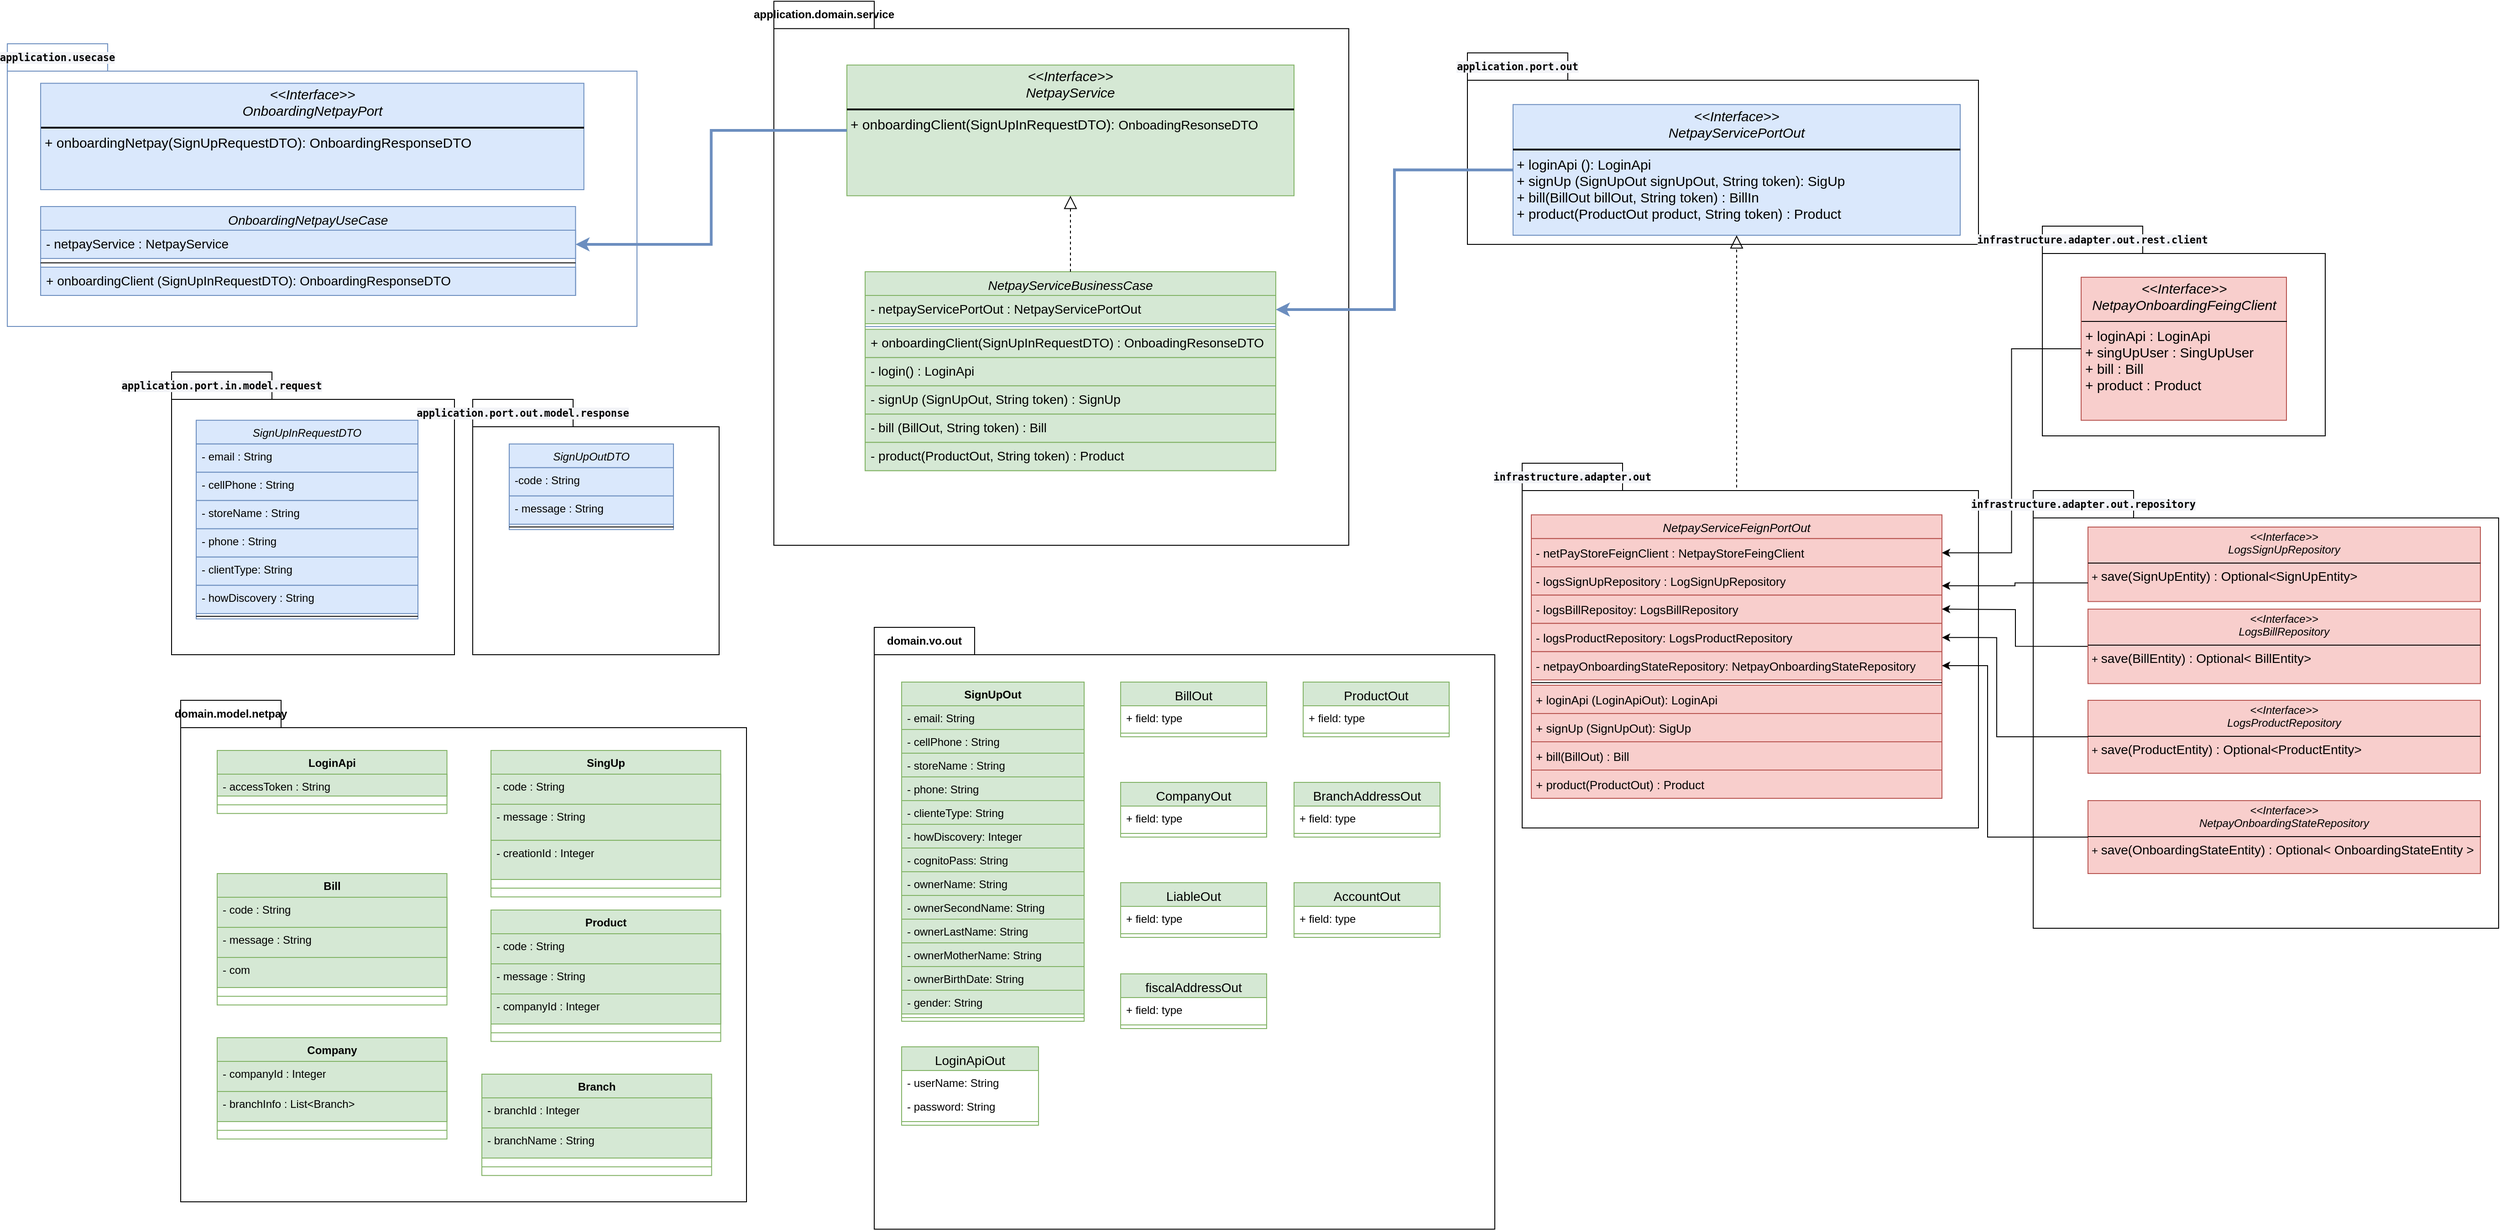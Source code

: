 <mxfile version="24.6.2" type="github">
  <diagram id="C5RBs43oDa-KdzZeNtuy" name="Page-1">
    <mxGraphModel dx="4005" dy="2256" grid="1" gridSize="10" guides="1" tooltips="1" connect="1" arrows="1" fold="1" page="1" pageScale="1" pageWidth="827" pageHeight="1169" math="0" shadow="0">
      <root>
        <mxCell id="WIyWlLk6GJQsqaUBKTNV-0" />
        <mxCell id="WIyWlLk6GJQsqaUBKTNV-1" parent="WIyWlLk6GJQsqaUBKTNV-0" />
        <mxCell id="ba8RARe4d2X0Svd5oxOF-11" value="&lt;div style=&quot;background-color:#f2f3f7;color:#262626&quot;&gt;&lt;pre style=&quot;font-family:&#39;JetBrains Mono&#39;,monospace;font-size:8.3pt;&quot;&gt;&lt;span style=&quot;color:#000000;&quot;&gt;application.usecase&lt;/span&gt;&lt;/pre&gt;&lt;/div&gt;" style="shape=folder;fontStyle=1;tabWidth=110;tabHeight=30;tabPosition=left;html=1;boundedLbl=1;labelInHeader=1;container=1;collapsible=0;whiteSpace=wrap;fillColor=default;strokeColor=#6c8ebf;" parent="WIyWlLk6GJQsqaUBKTNV-1" vertex="1">
          <mxGeometry x="-1160" y="-30" width="690" height="310" as="geometry" />
        </mxCell>
        <mxCell id="zkfFHV4jXpPFQw0GAbJ--0" value="OnboardingNetpayUseCase" style="swimlane;fontStyle=2;align=center;verticalAlign=top;childLayout=stackLayout;horizontal=1;startSize=26;horizontalStack=0;resizeParent=1;resizeLast=0;collapsible=1;marginBottom=0;rounded=0;shadow=0;strokeWidth=1;fontSize=14;fillColor=#dae8fc;strokeColor=#6c8ebf;" parent="ba8RARe4d2X0Svd5oxOF-11" vertex="1">
          <mxGeometry x="36.529" y="178.46" width="586.162" height="97.538" as="geometry">
            <mxRectangle x="230" y="140" width="160" height="26" as="alternateBounds" />
          </mxGeometry>
        </mxCell>
        <mxCell id="zkfFHV4jXpPFQw0GAbJ--1" value="- netpayService : NetpayService" style="text;align=left;verticalAlign=top;spacingLeft=4;spacingRight=4;overflow=hidden;rotatable=0;points=[[0,0.5],[1,0.5]];portConstraint=eastwest;fillColor=#dae8fc;fontSize=14;strokeColor=#6c8ebf;" parent="zkfFHV4jXpPFQw0GAbJ--0" vertex="1">
          <mxGeometry y="26" width="586.162" height="31" as="geometry" />
        </mxCell>
        <mxCell id="zkfFHV4jXpPFQw0GAbJ--4" value="" style="line;html=1;strokeWidth=1;align=left;verticalAlign=middle;spacingTop=-1;spacingLeft=3;spacingRight=3;rotatable=0;labelPosition=right;points=[];portConstraint=eastwest;" parent="zkfFHV4jXpPFQw0GAbJ--0" vertex="1">
          <mxGeometry y="57" width="586.162" height="9.538" as="geometry" />
        </mxCell>
        <mxCell id="zkfFHV4jXpPFQw0GAbJ--5" value="+ onboardingClient (SignUpInRequestDTO): OnboardingResponseDTO" style="text;align=left;verticalAlign=top;spacingLeft=4;spacingRight=4;overflow=hidden;rotatable=0;points=[[0,0.5],[1,0.5]];portConstraint=eastwest;fillColor=#dae8fc;fontSize=14;strokeColor=#6c8ebf;" parent="zkfFHV4jXpPFQw0GAbJ--0" vertex="1">
          <mxGeometry y="66.538" width="586.162" height="31" as="geometry" />
        </mxCell>
        <mxCell id="zN9YW3GoCmLLLETE2AcB-105" value="&lt;p style=&quot;margin: 4px 0px 0px; text-align: center; font-size: 15px;&quot;&gt;&lt;i style=&quot;font-size: 15px;&quot;&gt;&amp;lt;&amp;lt;Interface&amp;gt;&amp;gt;&lt;/i&gt;&lt;br style=&quot;font-size: 15px;&quot;&gt;&lt;span style=&quot;font-style: italic; text-wrap: nowrap; font-size: 15px;&quot;&gt;OnboardingNetpayPort&lt;/span&gt;&lt;br style=&quot;font-size: 15px;&quot;&gt;&lt;/p&gt;&lt;hr style=&quot;border-style: solid; font-size: 15px;&quot;&gt;&lt;p style=&quot;margin: 0px 0px 0px 4px; font-size: 15px;&quot;&gt;&lt;/p&gt;&lt;p style=&quot;margin: 0px 0px 0px 4px; font-size: 15px;&quot;&gt;+ onboardingNetpay(SignUpRequestDTO): OnboardingResponseDTO&lt;/p&gt;&lt;p style=&quot;margin: 0px 0px 0px 4px; font-size: 15px;&quot;&gt;&lt;br&gt;&lt;/p&gt;" style="verticalAlign=top;align=left;overflow=fill;html=1;whiteSpace=wrap;fontSize=15;fillColor=#dae8fc;strokeColor=#6c8ebf;" vertex="1" parent="ba8RARe4d2X0Svd5oxOF-11">
          <mxGeometry x="36.529" y="43.32" width="595.294" height="116.68" as="geometry" />
        </mxCell>
        <mxCell id="ba8RARe4d2X0Svd5oxOF-14" value="&lt;div style=&quot;background-color: rgb(242, 243, 247); color: rgb(38, 38, 38);&quot;&gt;&lt;pre style=&quot;font-family:&#39;JetBrains Mono&#39;,monospace;font-size:8.3pt;&quot;&gt;&lt;span style=&quot;color:#000000;&quot;&gt;application.port.out&lt;/span&gt;&lt;/pre&gt;&lt;/div&gt;" style="shape=folder;fontStyle=1;tabWidth=110;tabHeight=30;tabPosition=left;html=1;boundedLbl=1;labelInHeader=1;container=1;collapsible=0;recursiveResize=0;whiteSpace=wrap;fillColor=default;" parent="WIyWlLk6GJQsqaUBKTNV-1" vertex="1">
          <mxGeometry x="440" y="-20" width="560" height="210" as="geometry" />
        </mxCell>
        <mxCell id="ba8RARe4d2X0Svd5oxOF-8" value="&lt;p style=&quot;margin: 4px 0px 0px; text-align: center; font-size: 15px;&quot;&gt;&lt;i style=&quot;font-size: 15px;&quot;&gt;&amp;lt;&amp;lt;Interface&amp;gt;&amp;gt;&lt;/i&gt;&lt;br style=&quot;font-size: 15px;&quot;&gt;&lt;span style=&quot;font-style: italic; text-wrap: nowrap; font-size: 15px;&quot;&gt;NetpayServicePortOut&lt;/span&gt;&lt;br style=&quot;font-size: 15px;&quot;&gt;&lt;/p&gt;&lt;hr style=&quot;border-style: solid; font-size: 15px;&quot;&gt;&lt;p style=&quot;margin: 0px 0px 0px 4px; font-size: 15px;&quot;&gt;&lt;/p&gt;&lt;p style=&quot;margin: 0px 0px 0px 4px; font-size: 15px;&quot;&gt;+ loginApi (): LoginApi&lt;/p&gt;&lt;p style=&quot;margin: 0px 0px 0px 4px; font-size: 15px;&quot;&gt;+ signUp (SignUpOut signUpOut, String token): SigUp&lt;/p&gt;&lt;p style=&quot;margin: 0px 0px 0px 4px; font-size: 15px;&quot;&gt;+ bill(BillOut billOut, String token) : BillIn&lt;/p&gt;&lt;p style=&quot;margin: 0px 0px 0px 4px; font-size: 15px;&quot;&gt;+ product(ProductOut product, String token) : Product&lt;/p&gt;" style="verticalAlign=top;align=left;overflow=fill;html=1;whiteSpace=wrap;fontSize=15;fillColor=#dae8fc;strokeColor=#6c8ebf;" parent="ba8RARe4d2X0Svd5oxOF-14" vertex="1">
          <mxGeometry x="50" y="56.65" width="490" height="143.35" as="geometry" />
        </mxCell>
        <mxCell id="ba8RARe4d2X0Svd5oxOF-16" value="&lt;div style=&quot;background-color: rgb(242, 243, 247); color: rgb(38, 38, 38);&quot;&gt;&lt;pre style=&quot;font-family:&#39;JetBrains Mono&#39;,monospace;font-size:8.3pt;&quot;&gt;&lt;div&gt;&lt;pre style=&quot;font-family:&#39;JetBrains Mono&#39;,monospace;font-size:8.3pt;&quot;&gt;&lt;span style=&quot;color:#000000;&quot;&gt;infrastructure.adapter.out.rest.client&lt;/span&gt;&lt;/pre&gt;&lt;/div&gt;&lt;/pre&gt;&lt;/div&gt;" style="shape=folder;fontStyle=1;tabWidth=110;tabHeight=30;tabPosition=left;html=1;boundedLbl=1;labelInHeader=1;container=1;collapsible=0;recursiveResize=0;whiteSpace=wrap;fillColor=default;" parent="WIyWlLk6GJQsqaUBKTNV-1" vertex="1">
          <mxGeometry x="1070" y="170" width="310" height="230" as="geometry" />
        </mxCell>
        <mxCell id="ba8RARe4d2X0Svd5oxOF-17" value="&lt;p style=&quot;margin: 4px 0px 0px; text-align: center; font-size: 15px;&quot;&gt;&lt;font style=&quot;font-size: 15px;&quot;&gt;&lt;i style=&quot;&quot;&gt;&amp;lt;&amp;lt;Interface&amp;gt;&amp;gt;&lt;/i&gt;&lt;br&gt;&lt;span style=&quot;font-style: italic; text-wrap: nowrap;&quot;&gt;NetpayOnboardingFeingClient&lt;/span&gt;&lt;br&gt;&lt;/font&gt;&lt;/p&gt;&lt;hr size=&quot;1&quot; style=&quot;border-style: solid; font-size: 15px;&quot;&gt;&lt;p style=&quot;margin: 0px 0px 0px 4px; font-size: 15px;&quot;&gt;&lt;/p&gt;&lt;p style=&quot;margin: 0px 0px 0px 4px; font-size: 15px;&quot;&gt;&lt;font style=&quot;font-size: 15px;&quot;&gt;+ loginApi : LoginApi&lt;/font&gt;&lt;/p&gt;&lt;p style=&quot;margin: 0px 0px 0px 4px; font-size: 15px;&quot;&gt;&lt;font style=&quot;font-size: 15px;&quot;&gt;+ singUpUser : SingUpUser&lt;/font&gt;&lt;/p&gt;&lt;p style=&quot;margin: 0px 0px 0px 4px; font-size: 15px;&quot;&gt;&lt;font style=&quot;font-size: 15px;&quot;&gt;+ bill : Bill&lt;/font&gt;&lt;/p&gt;&lt;p style=&quot;margin: 0px 0px 0px 4px; font-size: 15px;&quot;&gt;&lt;font style=&quot;font-size: 15px;&quot;&gt;+ product : Product&lt;/font&gt;&lt;/p&gt;" style="verticalAlign=top;align=left;overflow=fill;html=1;whiteSpace=wrap;fillColor=#f8cecc;strokeColor=#b85450;" parent="ba8RARe4d2X0Svd5oxOF-16" vertex="1">
          <mxGeometry x="42.5" y="56.05" width="225" height="156.85" as="geometry" />
        </mxCell>
        <mxCell id="ba8RARe4d2X0Svd5oxOF-18" value="" style="endArrow=block;dashed=1;endFill=0;endSize=12;html=1;rounded=0;" parent="WIyWlLk6GJQsqaUBKTNV-1" source="ba8RARe4d2X0Svd5oxOF-82" target="ba8RARe4d2X0Svd5oxOF-8" edge="1">
          <mxGeometry width="160" relative="1" as="geometry">
            <mxPoint x="-280" y="300" as="sourcePoint" />
            <mxPoint x="-120" y="300" as="targetPoint" />
          </mxGeometry>
        </mxCell>
        <mxCell id="ba8RARe4d2X0Svd5oxOF-20" value="domain.model.netpay" style="shape=folder;fontStyle=1;tabWidth=110;tabHeight=30;tabPosition=left;html=1;boundedLbl=1;labelInHeader=1;container=1;collapsible=0;whiteSpace=wrap;fillColor=default;" parent="WIyWlLk6GJQsqaUBKTNV-1" vertex="1">
          <mxGeometry x="-970" y="690" width="620" height="550.003" as="geometry" />
        </mxCell>
        <mxCell id="ba8RARe4d2X0Svd5oxOF-21" value="" style="html=1;strokeColor=none;resizeWidth=1;resizeHeight=1;fillColor=none;part=1;connectable=0;allowArrows=0;deletable=0;whiteSpace=wrap;" parent="ba8RARe4d2X0Svd5oxOF-20" vertex="1">
          <mxGeometry width="620.0" height="385" relative="1" as="geometry">
            <mxPoint y="30" as="offset" />
          </mxGeometry>
        </mxCell>
        <mxCell id="ba8RARe4d2X0Svd5oxOF-22" value="LoginApi" style="swimlane;fontStyle=1;align=center;verticalAlign=top;childLayout=stackLayout;horizontal=1;startSize=26;horizontalStack=0;resizeParent=1;resizeParentMax=0;resizeLast=0;collapsible=1;marginBottom=0;whiteSpace=wrap;html=1;fillColor=#d5e8d4;strokeColor=#82b366;" parent="ba8RARe4d2X0Svd5oxOF-20" vertex="1">
          <mxGeometry x="39.998" y="55.002" width="251.78" height="69.13" as="geometry" />
        </mxCell>
        <mxCell id="ba8RARe4d2X0Svd5oxOF-23" value="- accessToken : String" style="text;strokeColor=#82b366;fillColor=#d5e8d4;align=left;verticalAlign=top;spacingLeft=4;spacingRight=4;overflow=hidden;rotatable=0;points=[[0,0.5],[1,0.5]];portConstraint=eastwest;whiteSpace=wrap;html=1;" parent="ba8RARe4d2X0Svd5oxOF-22" vertex="1">
          <mxGeometry y="26" width="251.78" height="24" as="geometry" />
        </mxCell>
        <mxCell id="ba8RARe4d2X0Svd5oxOF-24" value="" style="line;strokeWidth=1;fillColor=none;align=left;verticalAlign=middle;spacingTop=-1;spacingLeft=3;spacingRight=3;rotatable=0;labelPosition=right;points=[];portConstraint=eastwest;strokeColor=inherit;" parent="ba8RARe4d2X0Svd5oxOF-22" vertex="1">
          <mxGeometry y="50" width="251.78" height="19.13" as="geometry" />
        </mxCell>
        <mxCell id="ba8RARe4d2X0Svd5oxOF-28" value="SingUp" style="swimlane;fontStyle=1;align=center;verticalAlign=top;childLayout=stackLayout;horizontal=1;startSize=26;horizontalStack=0;resizeParent=1;resizeParentMax=0;resizeLast=0;collapsible=1;marginBottom=0;whiteSpace=wrap;html=1;fillColor=#d5e8d4;strokeColor=#82b366;" parent="ba8RARe4d2X0Svd5oxOF-20" vertex="1">
          <mxGeometry x="339.997" y="54.995" width="251.773" height="160.63" as="geometry" />
        </mxCell>
        <mxCell id="ba8RARe4d2X0Svd5oxOF-29" value="- code : String" style="text;strokeColor=#82b366;fillColor=#d5e8d4;align=left;verticalAlign=top;spacingLeft=4;spacingRight=4;overflow=hidden;rotatable=0;points=[[0,0.5],[1,0.5]];portConstraint=eastwest;whiteSpace=wrap;html=1;" parent="ba8RARe4d2X0Svd5oxOF-28" vertex="1">
          <mxGeometry y="26" width="251.773" height="33.0" as="geometry" />
        </mxCell>
        <mxCell id="ba8RARe4d2X0Svd5oxOF-32" value="- message : String" style="text;strokeColor=#82b366;fillColor=#d5e8d4;align=left;verticalAlign=top;spacingLeft=4;spacingRight=4;overflow=hidden;rotatable=0;points=[[0,0.5],[1,0.5]];portConstraint=eastwest;whiteSpace=wrap;html=1;" parent="ba8RARe4d2X0Svd5oxOF-28" vertex="1">
          <mxGeometry y="59.0" width="251.773" height="39.572" as="geometry" />
        </mxCell>
        <mxCell id="ba8RARe4d2X0Svd5oxOF-31" value="- creationId : Integer" style="text;strokeColor=#82b366;fillColor=#d5e8d4;align=left;verticalAlign=top;spacingLeft=4;spacingRight=4;overflow=hidden;rotatable=0;points=[[0,0.5],[1,0.5]];portConstraint=eastwest;whiteSpace=wrap;html=1;" parent="ba8RARe4d2X0Svd5oxOF-28" vertex="1">
          <mxGeometry y="98.572" width="251.773" height="42.927" as="geometry" />
        </mxCell>
        <mxCell id="ba8RARe4d2X0Svd5oxOF-30" value="" style="line;strokeWidth=1;fillColor=none;align=left;verticalAlign=middle;spacingTop=-1;spacingLeft=3;spacingRight=3;rotatable=0;labelPosition=right;points=[];portConstraint=eastwest;strokeColor=inherit;" parent="ba8RARe4d2X0Svd5oxOF-28" vertex="1">
          <mxGeometry y="141.5" width="251.773" height="19.13" as="geometry" />
        </mxCell>
        <mxCell id="ba8RARe4d2X0Svd5oxOF-33" value="Bill" style="swimlane;fontStyle=1;align=center;verticalAlign=top;childLayout=stackLayout;horizontal=1;startSize=26;horizontalStack=0;resizeParent=1;resizeParentMax=0;resizeLast=0;collapsible=1;marginBottom=0;whiteSpace=wrap;html=1;fillColor=#d5e8d4;strokeColor=#82b366;" parent="ba8RARe4d2X0Svd5oxOF-20" vertex="1">
          <mxGeometry x="39.998" y="190.003" width="251.773" height="144.13" as="geometry" />
        </mxCell>
        <mxCell id="ba8RARe4d2X0Svd5oxOF-34" value="- code : String" style="text;strokeColor=#82b366;fillColor=#d5e8d4;align=left;verticalAlign=top;spacingLeft=4;spacingRight=4;overflow=hidden;rotatable=0;points=[[0,0.5],[1,0.5]];portConstraint=eastwest;whiteSpace=wrap;html=1;" parent="ba8RARe4d2X0Svd5oxOF-33" vertex="1">
          <mxGeometry y="26" width="251.773" height="33.0" as="geometry" />
        </mxCell>
        <mxCell id="ba8RARe4d2X0Svd5oxOF-36" value="- message : String" style="text;strokeColor=#82b366;fillColor=#d5e8d4;align=left;verticalAlign=top;spacingLeft=4;spacingRight=4;overflow=hidden;rotatable=0;points=[[0,0.5],[1,0.5]];portConstraint=eastwest;whiteSpace=wrap;html=1;" parent="ba8RARe4d2X0Svd5oxOF-33" vertex="1">
          <mxGeometry y="59.0" width="251.773" height="33.0" as="geometry" />
        </mxCell>
        <mxCell id="ba8RARe4d2X0Svd5oxOF-37" value="- com" style="text;strokeColor=#82b366;fillColor=#d5e8d4;align=left;verticalAlign=top;spacingLeft=4;spacingRight=4;overflow=hidden;rotatable=0;points=[[0,0.5],[1,0.5]];portConstraint=eastwest;whiteSpace=wrap;html=1;" parent="ba8RARe4d2X0Svd5oxOF-33" vertex="1">
          <mxGeometry y="92.0" width="251.773" height="33.0" as="geometry" />
        </mxCell>
        <mxCell id="ba8RARe4d2X0Svd5oxOF-35" value="" style="line;strokeWidth=1;fillColor=none;align=left;verticalAlign=middle;spacingTop=-1;spacingLeft=3;spacingRight=3;rotatable=0;labelPosition=right;points=[];portConstraint=eastwest;strokeColor=inherit;" parent="ba8RARe4d2X0Svd5oxOF-33" vertex="1">
          <mxGeometry y="125.0" width="251.773" height="19.13" as="geometry" />
        </mxCell>
        <mxCell id="ba8RARe4d2X0Svd5oxOF-42" value="Product" style="swimlane;fontStyle=1;align=center;verticalAlign=top;childLayout=stackLayout;horizontal=1;startSize=26;horizontalStack=0;resizeParent=1;resizeParentMax=0;resizeLast=0;collapsible=1;marginBottom=0;whiteSpace=wrap;html=1;fillColor=#d5e8d4;strokeColor=#82b366;" parent="ba8RARe4d2X0Svd5oxOF-20" vertex="1">
          <mxGeometry x="339.998" y="230.003" width="251.773" height="144.13" as="geometry" />
        </mxCell>
        <mxCell id="ba8RARe4d2X0Svd5oxOF-43" value="- code : String" style="text;strokeColor=#82b366;fillColor=#d5e8d4;align=left;verticalAlign=top;spacingLeft=4;spacingRight=4;overflow=hidden;rotatable=0;points=[[0,0.5],[1,0.5]];portConstraint=eastwest;whiteSpace=wrap;html=1;" parent="ba8RARe4d2X0Svd5oxOF-42" vertex="1">
          <mxGeometry y="26" width="251.773" height="33.0" as="geometry" />
        </mxCell>
        <mxCell id="ba8RARe4d2X0Svd5oxOF-44" value="- message : String" style="text;strokeColor=#82b366;fillColor=#d5e8d4;align=left;verticalAlign=top;spacingLeft=4;spacingRight=4;overflow=hidden;rotatable=0;points=[[0,0.5],[1,0.5]];portConstraint=eastwest;whiteSpace=wrap;html=1;" parent="ba8RARe4d2X0Svd5oxOF-42" vertex="1">
          <mxGeometry y="59.0" width="251.773" height="33.0" as="geometry" />
        </mxCell>
        <mxCell id="ba8RARe4d2X0Svd5oxOF-45" value="- companyId : Integer" style="text;strokeColor=#82b366;fillColor=#d5e8d4;align=left;verticalAlign=top;spacingLeft=4;spacingRight=4;overflow=hidden;rotatable=0;points=[[0,0.5],[1,0.5]];portConstraint=eastwest;whiteSpace=wrap;html=1;" parent="ba8RARe4d2X0Svd5oxOF-42" vertex="1">
          <mxGeometry y="92.0" width="251.773" height="33.0" as="geometry" />
        </mxCell>
        <mxCell id="ba8RARe4d2X0Svd5oxOF-46" value="" style="line;strokeWidth=1;fillColor=none;align=left;verticalAlign=middle;spacingTop=-1;spacingLeft=3;spacingRight=3;rotatable=0;labelPosition=right;points=[];portConstraint=eastwest;strokeColor=inherit;" parent="ba8RARe4d2X0Svd5oxOF-42" vertex="1">
          <mxGeometry y="125.0" width="251.773" height="19.13" as="geometry" />
        </mxCell>
        <mxCell id="ba8RARe4d2X0Svd5oxOF-47" value="Company" style="swimlane;fontStyle=1;align=center;verticalAlign=top;childLayout=stackLayout;horizontal=1;startSize=26;horizontalStack=0;resizeParent=1;resizeParentMax=0;resizeLast=0;collapsible=1;marginBottom=0;whiteSpace=wrap;html=1;fillColor=#d5e8d4;strokeColor=#82b366;" parent="ba8RARe4d2X0Svd5oxOF-20" vertex="1">
          <mxGeometry x="39.998" y="370.003" width="251.773" height="111.13" as="geometry" />
        </mxCell>
        <mxCell id="ba8RARe4d2X0Svd5oxOF-48" value="- companyId : Integer" style="text;strokeColor=#82b366;fillColor=#d5e8d4;align=left;verticalAlign=top;spacingLeft=4;spacingRight=4;overflow=hidden;rotatable=0;points=[[0,0.5],[1,0.5]];portConstraint=eastwest;whiteSpace=wrap;html=1;" parent="ba8RARe4d2X0Svd5oxOF-47" vertex="1">
          <mxGeometry y="26" width="251.773" height="33.0" as="geometry" />
        </mxCell>
        <mxCell id="ba8RARe4d2X0Svd5oxOF-49" value="- branchInfo : List&amp;lt;Branch&amp;gt;" style="text;strokeColor=#82b366;fillColor=#d5e8d4;align=left;verticalAlign=top;spacingLeft=4;spacingRight=4;overflow=hidden;rotatable=0;points=[[0,0.5],[1,0.5]];portConstraint=eastwest;whiteSpace=wrap;html=1;" parent="ba8RARe4d2X0Svd5oxOF-47" vertex="1">
          <mxGeometry y="59.0" width="251.773" height="33.0" as="geometry" />
        </mxCell>
        <mxCell id="ba8RARe4d2X0Svd5oxOF-51" value="" style="line;strokeWidth=1;fillColor=none;align=left;verticalAlign=middle;spacingTop=-1;spacingLeft=3;spacingRight=3;rotatable=0;labelPosition=right;points=[];portConstraint=eastwest;strokeColor=inherit;" parent="ba8RARe4d2X0Svd5oxOF-47" vertex="1">
          <mxGeometry y="92.0" width="251.773" height="19.13" as="geometry" />
        </mxCell>
        <mxCell id="ba8RARe4d2X0Svd5oxOF-52" value="Branch" style="swimlane;fontStyle=1;align=center;verticalAlign=top;childLayout=stackLayout;horizontal=1;startSize=26;horizontalStack=0;resizeParent=1;resizeParentMax=0;resizeLast=0;collapsible=1;marginBottom=0;whiteSpace=wrap;html=1;fillColor=#d5e8d4;strokeColor=#82b366;" parent="ba8RARe4d2X0Svd5oxOF-20" vertex="1">
          <mxGeometry x="329.998" y="410.003" width="251.773" height="111.13" as="geometry" />
        </mxCell>
        <mxCell id="ba8RARe4d2X0Svd5oxOF-53" value="- branchId : Integer" style="text;strokeColor=#82b366;fillColor=#d5e8d4;align=left;verticalAlign=top;spacingLeft=4;spacingRight=4;overflow=hidden;rotatable=0;points=[[0,0.5],[1,0.5]];portConstraint=eastwest;whiteSpace=wrap;html=1;" parent="ba8RARe4d2X0Svd5oxOF-52" vertex="1">
          <mxGeometry y="26" width="251.773" height="33.0" as="geometry" />
        </mxCell>
        <mxCell id="ba8RARe4d2X0Svd5oxOF-54" value="- branchName : String" style="text;strokeColor=#82b366;fillColor=#d5e8d4;align=left;verticalAlign=top;spacingLeft=4;spacingRight=4;overflow=hidden;rotatable=0;points=[[0,0.5],[1,0.5]];portConstraint=eastwest;whiteSpace=wrap;html=1;" parent="ba8RARe4d2X0Svd5oxOF-52" vertex="1">
          <mxGeometry y="59.0" width="251.773" height="33.0" as="geometry" />
        </mxCell>
        <mxCell id="ba8RARe4d2X0Svd5oxOF-55" value="" style="line;strokeWidth=1;fillColor=none;align=left;verticalAlign=middle;spacingTop=-1;spacingLeft=3;spacingRight=3;rotatable=0;labelPosition=right;points=[];portConstraint=eastwest;strokeColor=inherit;" parent="ba8RARe4d2X0Svd5oxOF-52" vertex="1">
          <mxGeometry y="92.0" width="251.773" height="19.13" as="geometry" />
        </mxCell>
        <mxCell id="ba8RARe4d2X0Svd5oxOF-56" value="&lt;div style=&quot;background-color:#f2f3f7;color:#262626&quot;&gt;&lt;pre style=&quot;font-family:&#39;JetBrains Mono&#39;,monospace;font-size:8.3pt;&quot;&gt;&lt;span style=&quot;color:#000000;&quot;&gt;application.port.in.model.request&lt;/span&gt;&lt;/pre&gt;&lt;/div&gt;" style="shape=folder;fontStyle=1;tabWidth=110;tabHeight=30;tabPosition=left;html=1;boundedLbl=1;labelInHeader=1;container=1;collapsible=0;recursiveResize=0;whiteSpace=wrap;fillColor=default;" parent="WIyWlLk6GJQsqaUBKTNV-1" vertex="1">
          <mxGeometry x="-980" y="330" width="310" height="310" as="geometry" />
        </mxCell>
        <mxCell id="ba8RARe4d2X0Svd5oxOF-58" value="SignUpInRequestDTO" style="swimlane;fontStyle=2;align=center;verticalAlign=top;childLayout=stackLayout;horizontal=1;startSize=26;horizontalStack=0;resizeParent=1;resizeLast=0;collapsible=1;marginBottom=0;rounded=0;shadow=0;strokeWidth=1;fillColor=#dae8fc;strokeColor=#6c8ebf;" parent="ba8RARe4d2X0Svd5oxOF-56" vertex="1">
          <mxGeometry x="27" y="52.9" width="243" height="217.846" as="geometry">
            <mxRectangle x="230" y="140" width="160" height="26" as="alternateBounds" />
          </mxGeometry>
        </mxCell>
        <mxCell id="ba8RARe4d2X0Svd5oxOF-59" value="- email : String" style="text;align=left;verticalAlign=top;spacingLeft=4;spacingRight=4;overflow=hidden;rotatable=0;points=[[0,0.5],[1,0.5]];portConstraint=eastwest;fillColor=#dae8fc;strokeColor=#6c8ebf;" parent="ba8RARe4d2X0Svd5oxOF-58" vertex="1">
          <mxGeometry y="26" width="243" height="31" as="geometry" />
        </mxCell>
        <mxCell id="ba8RARe4d2X0Svd5oxOF-69" value="- cellPhone : String" style="text;align=left;verticalAlign=top;spacingLeft=4;spacingRight=4;overflow=hidden;rotatable=0;points=[[0,0.5],[1,0.5]];portConstraint=eastwest;fillColor=#dae8fc;strokeColor=#6c8ebf;" parent="ba8RARe4d2X0Svd5oxOF-58" vertex="1">
          <mxGeometry y="57" width="243" height="31" as="geometry" />
        </mxCell>
        <mxCell id="ba8RARe4d2X0Svd5oxOF-68" value="- storeName : String" style="text;align=left;verticalAlign=top;spacingLeft=4;spacingRight=4;overflow=hidden;rotatable=0;points=[[0,0.5],[1,0.5]];portConstraint=eastwest;fillColor=#dae8fc;strokeColor=#6c8ebf;" parent="ba8RARe4d2X0Svd5oxOF-58" vertex="1">
          <mxGeometry y="88" width="243" height="31" as="geometry" />
        </mxCell>
        <mxCell id="ba8RARe4d2X0Svd5oxOF-67" value="- phone : String" style="text;align=left;verticalAlign=top;spacingLeft=4;spacingRight=4;overflow=hidden;rotatable=0;points=[[0,0.5],[1,0.5]];portConstraint=eastwest;fillColor=#dae8fc;strokeColor=#6c8ebf;" parent="ba8RARe4d2X0Svd5oxOF-58" vertex="1">
          <mxGeometry y="119" width="243" height="31" as="geometry" />
        </mxCell>
        <mxCell id="ba8RARe4d2X0Svd5oxOF-66" value="- clientType: String" style="text;align=left;verticalAlign=top;spacingLeft=4;spacingRight=4;overflow=hidden;rotatable=0;points=[[0,0.5],[1,0.5]];portConstraint=eastwest;fillColor=#dae8fc;strokeColor=#6c8ebf;" parent="ba8RARe4d2X0Svd5oxOF-58" vertex="1">
          <mxGeometry y="150" width="243" height="31" as="geometry" />
        </mxCell>
        <mxCell id="ba8RARe4d2X0Svd5oxOF-65" value="- howDiscovery : String" style="text;align=left;verticalAlign=top;spacingLeft=4;spacingRight=4;overflow=hidden;rotatable=0;points=[[0,0.5],[1,0.5]];portConstraint=eastwest;fillColor=#dae8fc;strokeColor=#6c8ebf;" parent="ba8RARe4d2X0Svd5oxOF-58" vertex="1">
          <mxGeometry y="181" width="243" height="31" as="geometry" />
        </mxCell>
        <mxCell id="ba8RARe4d2X0Svd5oxOF-60" value="" style="line;html=1;strokeWidth=1;align=left;verticalAlign=middle;spacingTop=-1;spacingLeft=3;spacingRight=3;rotatable=0;labelPosition=right;points=[];portConstraint=eastwest;" parent="ba8RARe4d2X0Svd5oxOF-58" vertex="1">
          <mxGeometry y="212" width="243" height="5.846" as="geometry" />
        </mxCell>
        <mxCell id="ba8RARe4d2X0Svd5oxOF-70" value="&lt;div style=&quot;background-color:#f2f3f7;color:#262626&quot;&gt;&lt;pre style=&quot;font-family:&#39;JetBrains Mono&#39;,monospace;font-size:8.3pt;&quot;&gt;&lt;span style=&quot;color:#000000;&quot;&gt;application.port.out.model.response&lt;/span&gt;&lt;/pre&gt;&lt;/div&gt;" style="shape=folder;fontStyle=1;tabWidth=110;tabHeight=30;tabPosition=left;html=1;boundedLbl=1;labelInHeader=1;container=1;collapsible=0;recursiveResize=0;whiteSpace=wrap;fillColor=default;" parent="WIyWlLk6GJQsqaUBKTNV-1" vertex="1">
          <mxGeometry x="-650" y="360" width="270" height="280" as="geometry" />
        </mxCell>
        <mxCell id="ba8RARe4d2X0Svd5oxOF-72" value="SignUpOutDTO" style="swimlane;fontStyle=2;align=center;verticalAlign=top;childLayout=stackLayout;horizontal=1;startSize=26;horizontalStack=0;resizeParent=1;resizeLast=0;collapsible=1;marginBottom=0;rounded=0;shadow=0;strokeWidth=1;fillColor=#dae8fc;strokeColor=#6c8ebf;" parent="ba8RARe4d2X0Svd5oxOF-70" vertex="1">
          <mxGeometry x="40" y="48.9" width="180" height="93.846" as="geometry">
            <mxRectangle x="230" y="140" width="160" height="26" as="alternateBounds" />
          </mxGeometry>
        </mxCell>
        <mxCell id="ba8RARe4d2X0Svd5oxOF-73" value="-code : String" style="text;align=left;verticalAlign=top;spacingLeft=4;spacingRight=4;overflow=hidden;rotatable=0;points=[[0,0.5],[1,0.5]];portConstraint=eastwest;fillColor=#dae8fc;strokeColor=#6c8ebf;" parent="ba8RARe4d2X0Svd5oxOF-72" vertex="1">
          <mxGeometry y="26" width="180" height="31" as="geometry" />
        </mxCell>
        <mxCell id="ba8RARe4d2X0Svd5oxOF-74" value="- message : String" style="text;align=left;verticalAlign=top;spacingLeft=4;spacingRight=4;overflow=hidden;rotatable=0;points=[[0,0.5],[1,0.5]];portConstraint=eastwest;fillColor=#dae8fc;strokeColor=#6c8ebf;" parent="ba8RARe4d2X0Svd5oxOF-72" vertex="1">
          <mxGeometry y="57" width="180" height="31" as="geometry" />
        </mxCell>
        <mxCell id="ba8RARe4d2X0Svd5oxOF-79" value="" style="line;html=1;strokeWidth=1;align=left;verticalAlign=middle;spacingTop=-1;spacingLeft=3;spacingRight=3;rotatable=0;labelPosition=right;points=[];portConstraint=eastwest;" parent="ba8RARe4d2X0Svd5oxOF-72" vertex="1">
          <mxGeometry y="88" width="180" height="5.846" as="geometry" />
        </mxCell>
        <mxCell id="ba8RARe4d2X0Svd5oxOF-80" value="&lt;div style=&quot;background-color: rgb(242, 243, 247); color: rgb(38, 38, 38);&quot;&gt;&lt;pre style=&quot;font-family:&#39;JetBrains Mono&#39;,monospace;font-size:8.3pt;&quot;&gt;&lt;div&gt;&lt;pre style=&quot;font-family:&#39;JetBrains Mono&#39;,monospace;font-size:8.3pt;&quot;&gt;&lt;span style=&quot;color:#000000;&quot;&gt;infrastructure.adapter.out&lt;/span&gt;&lt;/pre&gt;&lt;/div&gt;&lt;/pre&gt;&lt;/div&gt;" style="shape=folder;fontStyle=1;tabWidth=110;tabHeight=30;tabPosition=left;html=1;boundedLbl=1;labelInHeader=1;container=1;collapsible=0;recursiveResize=0;whiteSpace=wrap;fillColor=default;" parent="WIyWlLk6GJQsqaUBKTNV-1" vertex="1">
          <mxGeometry x="500" y="430" width="500" height="400" as="geometry" />
        </mxCell>
        <mxCell id="ba8RARe4d2X0Svd5oxOF-82" value="NetpayServiceFeignPortOut" style="swimlane;fontStyle=2;align=center;verticalAlign=top;childLayout=stackLayout;horizontal=1;startSize=26;horizontalStack=0;resizeParent=1;resizeLast=0;collapsible=1;marginBottom=0;rounded=0;shadow=0;strokeWidth=1;fillColor=#f8cecc;strokeColor=#b85450;fontSize=13;" parent="ba8RARe4d2X0Svd5oxOF-80" vertex="1">
          <mxGeometry x="10" y="56.65" width="450" height="310.846" as="geometry">
            <mxRectangle x="230" y="140" width="160" height="26" as="alternateBounds" />
          </mxGeometry>
        </mxCell>
        <mxCell id="ba8RARe4d2X0Svd5oxOF-83" value="- netPayStoreFeignClient : NetpayStoreFeingClient" style="text;align=left;verticalAlign=middle;spacingLeft=4;spacingRight=4;overflow=hidden;rotatable=0;points=[[0,0.5],[1,0.5]];portConstraint=eastwest;fillColor=#f8cecc;strokeColor=#b85450;fontSize=13;spacing=1;" parent="ba8RARe4d2X0Svd5oxOF-82" vertex="1">
          <mxGeometry y="26" width="450" height="31" as="geometry" />
        </mxCell>
        <mxCell id="zN9YW3GoCmLLLETE2AcB-34" value="- logsSignUpRepository : LogSignUpRepository" style="text;align=left;verticalAlign=middle;spacingLeft=4;spacingRight=4;overflow=hidden;rotatable=0;points=[[0,0.5],[1,0.5]];portConstraint=eastwest;fillColor=#f8cecc;strokeColor=#b85450;fontSize=13;spacing=1;" vertex="1" parent="ba8RARe4d2X0Svd5oxOF-82">
          <mxGeometry y="57" width="450" height="31" as="geometry" />
        </mxCell>
        <mxCell id="zN9YW3GoCmLLLETE2AcB-33" value="- logsBillRepositoy: LogsBillRepository" style="text;align=left;verticalAlign=middle;spacingLeft=4;spacingRight=4;overflow=hidden;rotatable=0;points=[[0,0.5],[1,0.5]];portConstraint=eastwest;fillColor=#f8cecc;strokeColor=#b85450;fontSize=13;spacing=1;" vertex="1" parent="ba8RARe4d2X0Svd5oxOF-82">
          <mxGeometry y="88" width="450" height="31" as="geometry" />
        </mxCell>
        <mxCell id="zN9YW3GoCmLLLETE2AcB-32" value="- logsProductRepository: LogsProductRepository" style="text;align=left;verticalAlign=middle;spacingLeft=4;spacingRight=4;overflow=hidden;rotatable=0;points=[[0,0.5],[1,0.5]];portConstraint=eastwest;fillColor=#f8cecc;strokeColor=#b85450;fontSize=13;spacing=1;spacingBottom=0;" vertex="1" parent="ba8RARe4d2X0Svd5oxOF-82">
          <mxGeometry y="119" width="450" height="31" as="geometry" />
        </mxCell>
        <mxCell id="zN9YW3GoCmLLLETE2AcB-36" value="- netpayOnboardingStateRepository: NetpayOnboardingStateRepository" style="text;align=left;verticalAlign=middle;spacingLeft=4;spacingRight=4;overflow=hidden;rotatable=0;points=[[0,0.5],[1,0.5]];portConstraint=eastwest;fillColor=#f8cecc;strokeColor=#b85450;fontSize=13;spacing=1;spacingBottom=0;" vertex="1" parent="ba8RARe4d2X0Svd5oxOF-82">
          <mxGeometry y="150" width="450" height="31" as="geometry" />
        </mxCell>
        <mxCell id="ba8RARe4d2X0Svd5oxOF-84" value="" style="line;html=1;strokeWidth=1;align=left;verticalAlign=middle;spacingTop=-1;spacingLeft=3;spacingRight=3;rotatable=0;labelPosition=right;points=[];portConstraint=eastwest;" parent="ba8RARe4d2X0Svd5oxOF-82" vertex="1">
          <mxGeometry y="181" width="450" height="5.846" as="geometry" />
        </mxCell>
        <mxCell id="ba8RARe4d2X0Svd5oxOF-85" value="+ loginApi (LoginApiOut): LoginApi" style="text;align=left;verticalAlign=middle;spacingLeft=4;spacingRight=4;overflow=hidden;rotatable=0;points=[[0,0.5],[1,0.5]];portConstraint=eastwest;fillColor=#f8cecc;strokeColor=#b85450;fontSize=13;spacing=1;" parent="ba8RARe4d2X0Svd5oxOF-82" vertex="1">
          <mxGeometry y="186.846" width="450" height="31" as="geometry" />
        </mxCell>
        <mxCell id="ba8RARe4d2X0Svd5oxOF-88" value="+ signUp (SignUpOut): SigUp" style="text;align=left;verticalAlign=middle;spacingLeft=4;spacingRight=4;overflow=hidden;rotatable=0;points=[[0,0.5],[1,0.5]];portConstraint=eastwest;fillColor=#f8cecc;strokeColor=#b85450;fontSize=13;spacing=1;" parent="ba8RARe4d2X0Svd5oxOF-82" vertex="1">
          <mxGeometry y="217.846" width="450" height="31" as="geometry" />
        </mxCell>
        <mxCell id="ba8RARe4d2X0Svd5oxOF-87" value="+ bill(BillOut) : Bill" style="text;align=left;verticalAlign=middle;spacingLeft=4;spacingRight=4;overflow=hidden;rotatable=0;points=[[0,0.5],[1,0.5]];portConstraint=eastwest;fillColor=#f8cecc;strokeColor=#b85450;fontSize=13;spacing=1;" parent="ba8RARe4d2X0Svd5oxOF-82" vertex="1">
          <mxGeometry y="248.846" width="450" height="31" as="geometry" />
        </mxCell>
        <mxCell id="ba8RARe4d2X0Svd5oxOF-86" value="+ product(ProductOut) : Product" style="text;align=left;verticalAlign=middle;spacingLeft=4;spacingRight=4;overflow=hidden;rotatable=0;points=[[0,0.5],[1,0.5]];portConstraint=eastwest;fillColor=#f8cecc;strokeColor=#b85450;fontSize=13;spacing=1;" parent="ba8RARe4d2X0Svd5oxOF-82" vertex="1">
          <mxGeometry y="279.846" width="450" height="31" as="geometry" />
        </mxCell>
        <mxCell id="ba8RARe4d2X0Svd5oxOF-89" style="edgeStyle=orthogonalEdgeStyle;rounded=0;orthogonalLoop=1;jettySize=auto;html=1;exitX=0;exitY=0.5;exitDx=0;exitDy=0;" parent="WIyWlLk6GJQsqaUBKTNV-1" source="ba8RARe4d2X0Svd5oxOF-17" target="ba8RARe4d2X0Svd5oxOF-83" edge="1">
          <mxGeometry relative="1" as="geometry" />
        </mxCell>
        <mxCell id="zN9YW3GoCmLLLETE2AcB-0" value="application.domain.service" style="shape=folder;fontStyle=1;tabWidth=110;tabHeight=30;tabPosition=left;html=1;boundedLbl=1;labelInHeader=1;container=1;collapsible=0;recursiveResize=0;whiteSpace=wrap;" vertex="1" parent="WIyWlLk6GJQsqaUBKTNV-1">
          <mxGeometry x="-320" y="-76.67" width="630" height="596.67" as="geometry" />
        </mxCell>
        <mxCell id="zN9YW3GoCmLLLETE2AcB-2" value="NetpayServiceBusinessCase" style="swimlane;fontStyle=2;align=center;verticalAlign=top;childLayout=stackLayout;horizontal=1;startSize=26;horizontalStack=0;resizeParent=1;resizeLast=0;collapsible=1;marginBottom=0;rounded=0;shadow=0;strokeWidth=1;fontSize=14;fillColor=#d5e8d4;strokeColor=#82b366;" vertex="1" parent="zN9YW3GoCmLLLETE2AcB-0">
          <mxGeometry x="100.01" y="296.67" width="449.98" height="218.154" as="geometry">
            <mxRectangle x="230" y="140" width="160" height="26" as="alternateBounds" />
          </mxGeometry>
        </mxCell>
        <mxCell id="zN9YW3GoCmLLLETE2AcB-3" value="- netpayServicePortOut : NetpayServicePortOut" style="text;align=left;verticalAlign=top;spacingLeft=4;spacingRight=4;overflow=hidden;rotatable=0;points=[[0,0.5],[1,0.5]];portConstraint=eastwest;fillColor=#d5e8d4;fontSize=14;strokeColor=#82b366;" vertex="1" parent="zN9YW3GoCmLLLETE2AcB-2">
          <mxGeometry y="26" width="449.98" height="31" as="geometry" />
        </mxCell>
        <mxCell id="zN9YW3GoCmLLLETE2AcB-4" value="" style="line;html=1;strokeWidth=1;align=left;verticalAlign=middle;spacingTop=-1;spacingLeft=3;spacingRight=3;rotatable=0;labelPosition=right;points=[];portConstraint=eastwest;fillColor=#dae8fc;strokeColor=#6c8ebf;" vertex="1" parent="zN9YW3GoCmLLLETE2AcB-2">
          <mxGeometry y="57" width="449.98" height="6.154" as="geometry" />
        </mxCell>
        <mxCell id="zN9YW3GoCmLLLETE2AcB-98" value="+ onboardingClient(SignUpInRequestDTO) : OnboadingResonseDTO" style="text;align=left;verticalAlign=top;spacingLeft=4;spacingRight=4;overflow=hidden;rotatable=0;points=[[0,0.5],[1,0.5]];portConstraint=eastwest;fillColor=#d5e8d4;fontSize=14;strokeColor=#82b366;" vertex="1" parent="zN9YW3GoCmLLLETE2AcB-2">
          <mxGeometry y="63.154" width="449.98" height="31" as="geometry" />
        </mxCell>
        <mxCell id="zN9YW3GoCmLLLETE2AcB-5" value="- login() : LoginApi" style="text;align=left;verticalAlign=top;spacingLeft=4;spacingRight=4;overflow=hidden;rotatable=0;points=[[0,0.5],[1,0.5]];portConstraint=eastwest;fillColor=#d5e8d4;fontSize=14;strokeColor=#82b366;" vertex="1" parent="zN9YW3GoCmLLLETE2AcB-2">
          <mxGeometry y="94.154" width="449.98" height="31" as="geometry" />
        </mxCell>
        <mxCell id="zN9YW3GoCmLLLETE2AcB-6" value="- signUp (SignUpOut, String token) : SignUp" style="text;align=left;verticalAlign=top;spacingLeft=4;spacingRight=4;overflow=hidden;rotatable=0;points=[[0,0.5],[1,0.5]];portConstraint=eastwest;fillColor=#d5e8d4;fontSize=14;strokeColor=#82b366;" vertex="1" parent="zN9YW3GoCmLLLETE2AcB-2">
          <mxGeometry y="125.154" width="449.98" height="31" as="geometry" />
        </mxCell>
        <mxCell id="zN9YW3GoCmLLLETE2AcB-9" value="- bill (BillOut, String token) : Bill" style="text;align=left;verticalAlign=top;spacingLeft=4;spacingRight=4;overflow=hidden;rotatable=0;points=[[0,0.5],[1,0.5]];portConstraint=eastwest;fillColor=#d5e8d4;fontSize=14;strokeColor=#82b366;" vertex="1" parent="zN9YW3GoCmLLLETE2AcB-2">
          <mxGeometry y="156.154" width="449.98" height="31" as="geometry" />
        </mxCell>
        <mxCell id="zN9YW3GoCmLLLETE2AcB-8" value="- product(ProductOut, String token) : Product" style="text;align=left;verticalAlign=top;spacingLeft=4;spacingRight=4;overflow=hidden;rotatable=0;points=[[0,0.5],[1,0.5]];portConstraint=eastwest;fillColor=#d5e8d4;fontSize=14;strokeColor=#82b366;" vertex="1" parent="zN9YW3GoCmLLLETE2AcB-2">
          <mxGeometry y="187.154" width="449.98" height="31" as="geometry" />
        </mxCell>
        <mxCell id="zN9YW3GoCmLLLETE2AcB-22" value="&lt;p style=&quot;margin: 4px 0px 0px; text-align: center; font-size: 15px;&quot;&gt;&lt;i style=&quot;font-size: 15px;&quot;&gt;&amp;lt;&amp;lt;Interface&amp;gt;&amp;gt;&lt;/i&gt;&lt;br style=&quot;font-size: 15px;&quot;&gt;&lt;span style=&quot;font-style: italic; text-wrap: nowrap; font-size: 15px;&quot;&gt;NetpayService&lt;/span&gt;&lt;br style=&quot;font-size: 15px;&quot;&gt;&lt;/p&gt;&lt;hr style=&quot;border-style: solid; font-size: 15px;&quot;&gt;&lt;p style=&quot;margin: 0px 0px 0px 4px; font-size: 15px;&quot;&gt;&lt;/p&gt;&lt;p style=&quot;margin: 0px 0px 0px 4px; font-size: 15px;&quot;&gt;+ onboardingClient(SignUpInRequestDTO):&amp;nbsp;&lt;span style=&quot;font-size: 14px; text-wrap: nowrap; background-color: initial;&quot;&gt;OnboadingResonseDTO&lt;/span&gt;&lt;/p&gt;" style="verticalAlign=top;align=left;overflow=fill;html=1;whiteSpace=wrap;fontSize=15;fillColor=#d5e8d4;strokeColor=#82b366;" vertex="1" parent="zN9YW3GoCmLLLETE2AcB-0">
          <mxGeometry x="80" y="70.0" width="490" height="143.35" as="geometry" />
        </mxCell>
        <mxCell id="zN9YW3GoCmLLLETE2AcB-24" value="" style="endArrow=block;dashed=1;endFill=0;endSize=12;html=1;rounded=0;exitX=0.5;exitY=0;exitDx=0;exitDy=0;entryX=0.5;entryY=1;entryDx=0;entryDy=0;" edge="1" parent="zN9YW3GoCmLLLETE2AcB-0" source="zN9YW3GoCmLLLETE2AcB-2" target="zN9YW3GoCmLLLETE2AcB-22">
          <mxGeometry width="160" relative="1" as="geometry">
            <mxPoint x="520" y="383.67" as="sourcePoint" />
            <mxPoint x="520" y="236.67" as="targetPoint" />
          </mxGeometry>
        </mxCell>
        <mxCell id="zN9YW3GoCmLLLETE2AcB-25" style="edgeStyle=orthogonalEdgeStyle;rounded=0;orthogonalLoop=1;jettySize=auto;html=1;fillColor=#dae8fc;strokeColor=#6c8ebf;strokeWidth=3;exitX=0;exitY=0.5;exitDx=0;exitDy=0;" edge="1" parent="WIyWlLk6GJQsqaUBKTNV-1" source="zN9YW3GoCmLLLETE2AcB-22" target="zkfFHV4jXpPFQw0GAbJ--1">
          <mxGeometry relative="1" as="geometry" />
        </mxCell>
        <mxCell id="zN9YW3GoCmLLLETE2AcB-26" style="edgeStyle=orthogonalEdgeStyle;rounded=0;orthogonalLoop=1;jettySize=auto;html=1;exitX=0;exitY=0.5;exitDx=0;exitDy=0;fillColor=#dae8fc;strokeColor=#6c8ebf;strokeWidth=3;" edge="1" parent="WIyWlLk6GJQsqaUBKTNV-1" source="ba8RARe4d2X0Svd5oxOF-8" target="zN9YW3GoCmLLLETE2AcB-3">
          <mxGeometry relative="1" as="geometry" />
        </mxCell>
        <mxCell id="zN9YW3GoCmLLLETE2AcB-27" value="&lt;pre style=&quot;color: rgb(38, 38, 38); font-size: 8.3pt; background-color: rgb(242, 243, 247); font-family: &amp;quot;JetBrains Mono&amp;quot;, monospace;&quot;&gt;&lt;span style=&quot;color: rgb(0, 0, 0);&quot;&gt;infrastructure.adapter.out.repository&lt;/span&gt;&lt;/pre&gt;" style="shape=folder;fontStyle=1;tabWidth=110;tabHeight=30;tabPosition=left;html=1;boundedLbl=1;labelInHeader=1;container=1;collapsible=0;recursiveResize=0;whiteSpace=wrap;" vertex="1" parent="WIyWlLk6GJQsqaUBKTNV-1">
          <mxGeometry x="1060" y="460" width="510" height="480" as="geometry" />
        </mxCell>
        <mxCell id="zN9YW3GoCmLLLETE2AcB-29" value="&lt;p style=&quot;margin:0px;margin-top:4px;text-align:center;&quot;&gt;&lt;i&gt;&amp;lt;&amp;lt;Interface&amp;gt;&amp;gt;&lt;/i&gt;&lt;br&gt;&lt;span style=&quot;text-wrap: nowrap;&quot;&gt;&lt;i&gt;LogsSignUpRepository&lt;/i&gt;&lt;/span&gt;&lt;/p&gt;&lt;hr size=&quot;1&quot; style=&quot;border-style:solid;&quot;&gt;&lt;p style=&quot;margin:0px;margin-left:4px;&quot;&gt;&lt;/p&gt;&lt;p style=&quot;margin:0px;margin-left:4px;&quot;&gt;+&amp;nbsp;&lt;span style=&quot;font-size: 14px; text-wrap: nowrap; background-color: initial;&quot;&gt;save(SignUpEntity) : Optional&amp;lt;SignUpEntity&amp;gt;&lt;/span&gt;&lt;/p&gt;&lt;p style=&quot;margin:0px;margin-left:4px;&quot;&gt;&lt;br&gt;&lt;/p&gt;" style="verticalAlign=top;align=left;overflow=fill;html=1;whiteSpace=wrap;fillColor=#f8cecc;strokeColor=#b85450;" vertex="1" parent="zN9YW3GoCmLLLETE2AcB-27">
          <mxGeometry x="60" y="40" width="430" height="81.68" as="geometry" />
        </mxCell>
        <mxCell id="zN9YW3GoCmLLLETE2AcB-42" style="edgeStyle=orthogonalEdgeStyle;rounded=0;orthogonalLoop=1;jettySize=auto;html=1;exitX=0;exitY=0.5;exitDx=0;exitDy=0;" edge="1" parent="zN9YW3GoCmLLLETE2AcB-27" source="zN9YW3GoCmLLLETE2AcB-30">
          <mxGeometry relative="1" as="geometry">
            <mxPoint x="-100" y="130" as="targetPoint" />
          </mxGeometry>
        </mxCell>
        <mxCell id="zN9YW3GoCmLLLETE2AcB-30" value="&lt;p style=&quot;margin:0px;margin-top:4px;text-align:center;&quot;&gt;&lt;i&gt;&amp;lt;&amp;lt;Interface&amp;gt;&amp;gt;&lt;/i&gt;&lt;br&gt;&lt;span style=&quot;text-wrap: nowrap;&quot;&gt;&lt;i&gt;LogsBillRepository&lt;/i&gt;&lt;/span&gt;&lt;/p&gt;&lt;hr size=&quot;1&quot; style=&quot;border-style:solid;&quot;&gt;&lt;p style=&quot;margin:0px;margin-left:4px;&quot;&gt;&lt;/p&gt;&lt;p style=&quot;margin:0px;margin-left:4px;&quot;&gt;+&amp;nbsp;&lt;span style=&quot;font-size: 14px; text-wrap: nowrap; background-color: initial;&quot;&gt;save(BillEntity) : Optional&amp;lt;&lt;/span&gt;&lt;span style=&quot;font-size: 14px; text-wrap: nowrap;&quot;&gt;&amp;nbsp;BillEntity&lt;/span&gt;&lt;span style=&quot;font-size: 14px; text-wrap: nowrap; background-color: initial;&quot;&gt;&amp;gt;&lt;/span&gt;&lt;/p&gt;&lt;p style=&quot;margin:0px;margin-left:4px;&quot;&gt;&lt;br&gt;&lt;/p&gt;" style="verticalAlign=top;align=left;overflow=fill;html=1;whiteSpace=wrap;fillColor=#f8cecc;strokeColor=#b85450;" vertex="1" parent="zN9YW3GoCmLLLETE2AcB-27">
          <mxGeometry x="60" y="130" width="430" height="81.68" as="geometry" />
        </mxCell>
        <mxCell id="zN9YW3GoCmLLLETE2AcB-31" value="&lt;p style=&quot;margin:0px;margin-top:4px;text-align:center;&quot;&gt;&lt;i&gt;&amp;lt;&amp;lt;Interface&amp;gt;&amp;gt;&lt;/i&gt;&lt;br&gt;&lt;span style=&quot;text-wrap: nowrap;&quot;&gt;&lt;i&gt;LogsProductRepository&lt;/i&gt;&lt;/span&gt;&lt;/p&gt;&lt;hr size=&quot;1&quot; style=&quot;border-style:solid;&quot;&gt;&lt;p style=&quot;margin:0px;margin-left:4px;&quot;&gt;&lt;/p&gt;&lt;p style=&quot;margin:0px;margin-left:4px;&quot;&gt;+&amp;nbsp;&lt;span style=&quot;font-size: 14px; text-wrap: nowrap; background-color: initial;&quot;&gt;save(ProductEntity) : Optional&amp;lt;&lt;/span&gt;&lt;span style=&quot;font-size: 14px; text-wrap: nowrap;&quot;&gt;ProductEntity&lt;/span&gt;&lt;span style=&quot;font-size: 14px; text-wrap: nowrap; background-color: initial;&quot;&gt;&amp;gt;&lt;/span&gt;&lt;/p&gt;&lt;p style=&quot;margin:0px;margin-left:4px;&quot;&gt;&lt;br&gt;&lt;/p&gt;" style="verticalAlign=top;align=left;overflow=fill;html=1;whiteSpace=wrap;fillColor=#f8cecc;strokeColor=#b85450;" vertex="1" parent="zN9YW3GoCmLLLETE2AcB-27">
          <mxGeometry x="60" y="230" width="430" height="80" as="geometry" />
        </mxCell>
        <mxCell id="zN9YW3GoCmLLLETE2AcB-35" value="&lt;p style=&quot;margin:0px;margin-top:4px;text-align:center;&quot;&gt;&lt;i&gt;&amp;lt;&amp;lt;Interface&amp;gt;&amp;gt;&lt;/i&gt;&lt;br&gt;&lt;span style=&quot;text-wrap: nowrap;&quot;&gt;&lt;i&gt;NetpayOnboardingStateRepository&lt;/i&gt;&lt;/span&gt;&lt;/p&gt;&lt;hr size=&quot;1&quot; style=&quot;border-style:solid;&quot;&gt;&lt;p style=&quot;margin:0px;margin-left:4px;&quot;&gt;&lt;/p&gt;&lt;p style=&quot;margin:0px;margin-left:4px;&quot;&gt;+&amp;nbsp;&lt;span style=&quot;font-size: 14px; text-wrap: nowrap; background-color: initial;&quot;&gt;save(OnboardingStateEntity) : Optional&amp;lt;&lt;/span&gt;&lt;span style=&quot;font-size: 14px; text-wrap: nowrap;&quot;&gt;&amp;nbsp;OnboardingStateEntity&amp;nbsp;&lt;/span&gt;&lt;span style=&quot;font-size: 14px; text-wrap: nowrap; background-color: initial;&quot;&gt;&amp;gt;&lt;/span&gt;&lt;/p&gt;&lt;p style=&quot;margin:0px;margin-left:4px;&quot;&gt;&lt;br&gt;&lt;/p&gt;" style="verticalAlign=top;align=left;overflow=fill;html=1;whiteSpace=wrap;fillColor=#f8cecc;strokeColor=#b85450;" vertex="1" parent="zN9YW3GoCmLLLETE2AcB-27">
          <mxGeometry x="60" y="340" width="430" height="80" as="geometry" />
        </mxCell>
        <mxCell id="zN9YW3GoCmLLLETE2AcB-39" style="edgeStyle=orthogonalEdgeStyle;rounded=0;orthogonalLoop=1;jettySize=auto;html=1;exitX=0;exitY=0.5;exitDx=0;exitDy=0;entryX=1;entryY=0.5;entryDx=0;entryDy=0;" edge="1" parent="WIyWlLk6GJQsqaUBKTNV-1" source="zN9YW3GoCmLLLETE2AcB-31" target="zN9YW3GoCmLLLETE2AcB-32">
          <mxGeometry relative="1" as="geometry">
            <Array as="points">
              <mxPoint x="1020" y="730" />
              <mxPoint x="1020" y="621" />
            </Array>
          </mxGeometry>
        </mxCell>
        <mxCell id="zN9YW3GoCmLLLETE2AcB-41" style="edgeStyle=orthogonalEdgeStyle;rounded=0;orthogonalLoop=1;jettySize=auto;html=1;exitX=0;exitY=0.75;exitDx=0;exitDy=0;entryX=1;entryY=0.25;entryDx=0;entryDy=0;" edge="1" parent="WIyWlLk6GJQsqaUBKTNV-1" source="zN9YW3GoCmLLLETE2AcB-29" target="ba8RARe4d2X0Svd5oxOF-82">
          <mxGeometry relative="1" as="geometry" />
        </mxCell>
        <mxCell id="zN9YW3GoCmLLLETE2AcB-43" style="edgeStyle=orthogonalEdgeStyle;rounded=0;orthogonalLoop=1;jettySize=auto;html=1;exitX=0;exitY=0.5;exitDx=0;exitDy=0;" edge="1" parent="WIyWlLk6GJQsqaUBKTNV-1" source="zN9YW3GoCmLLLETE2AcB-35" target="zN9YW3GoCmLLLETE2AcB-36">
          <mxGeometry relative="1" as="geometry">
            <Array as="points">
              <mxPoint x="1010" y="840" />
              <mxPoint x="1010" y="652" />
            </Array>
          </mxGeometry>
        </mxCell>
        <mxCell id="zN9YW3GoCmLLLETE2AcB-44" value="domain.vo.out" style="shape=folder;fontStyle=1;tabWidth=110;tabHeight=30;tabPosition=left;html=1;boundedLbl=1;labelInHeader=1;container=1;collapsible=0;recursiveResize=0;whiteSpace=wrap;" vertex="1" parent="WIyWlLk6GJQsqaUBKTNV-1">
          <mxGeometry x="-210" y="610" width="680" height="660" as="geometry" />
        </mxCell>
        <mxCell id="zN9YW3GoCmLLLETE2AcB-53" value="SignUpOut" style="swimlane;fontStyle=1;align=center;verticalAlign=top;childLayout=stackLayout;horizontal=1;startSize=26;horizontalStack=0;resizeParent=1;resizeParentMax=0;resizeLast=0;collapsible=1;marginBottom=0;whiteSpace=wrap;html=1;fillColor=#d5e8d4;strokeColor=#82b366;" vertex="1" parent="zN9YW3GoCmLLLETE2AcB-44">
          <mxGeometry x="30" y="60" width="200" height="372" as="geometry" />
        </mxCell>
        <mxCell id="zN9YW3GoCmLLLETE2AcB-54" value="- email: String" style="text;strokeColor=#82b366;fillColor=#d5e8d4;align=left;verticalAlign=top;spacingLeft=4;spacingRight=4;overflow=hidden;rotatable=0;points=[[0,0.5],[1,0.5]];portConstraint=eastwest;whiteSpace=wrap;html=1;" vertex="1" parent="zN9YW3GoCmLLLETE2AcB-53">
          <mxGeometry y="26" width="200" height="26" as="geometry" />
        </mxCell>
        <mxCell id="zN9YW3GoCmLLLETE2AcB-69" value="- cellPhone : String" style="text;strokeColor=#82b366;fillColor=#d5e8d4;align=left;verticalAlign=top;spacingLeft=4;spacingRight=4;overflow=hidden;rotatable=0;points=[[0,0.5],[1,0.5]];portConstraint=eastwest;whiteSpace=wrap;html=1;" vertex="1" parent="zN9YW3GoCmLLLETE2AcB-53">
          <mxGeometry y="52" width="200" height="26" as="geometry" />
        </mxCell>
        <mxCell id="zN9YW3GoCmLLLETE2AcB-68" value="- storeName : String" style="text;strokeColor=#82b366;fillColor=#d5e8d4;align=left;verticalAlign=top;spacingLeft=4;spacingRight=4;overflow=hidden;rotatable=0;points=[[0,0.5],[1,0.5]];portConstraint=eastwest;whiteSpace=wrap;html=1;" vertex="1" parent="zN9YW3GoCmLLLETE2AcB-53">
          <mxGeometry y="78" width="200" height="26" as="geometry" />
        </mxCell>
        <mxCell id="zN9YW3GoCmLLLETE2AcB-67" value="- phone: String" style="text;strokeColor=#82b366;fillColor=#d5e8d4;align=left;verticalAlign=top;spacingLeft=4;spacingRight=4;overflow=hidden;rotatable=0;points=[[0,0.5],[1,0.5]];portConstraint=eastwest;whiteSpace=wrap;html=1;" vertex="1" parent="zN9YW3GoCmLLLETE2AcB-53">
          <mxGeometry y="104" width="200" height="26" as="geometry" />
        </mxCell>
        <mxCell id="zN9YW3GoCmLLLETE2AcB-66" value="- clienteType: String" style="text;strokeColor=#82b366;fillColor=#d5e8d4;align=left;verticalAlign=top;spacingLeft=4;spacingRight=4;overflow=hidden;rotatable=0;points=[[0,0.5],[1,0.5]];portConstraint=eastwest;whiteSpace=wrap;html=1;" vertex="1" parent="zN9YW3GoCmLLLETE2AcB-53">
          <mxGeometry y="130" width="200" height="26" as="geometry" />
        </mxCell>
        <mxCell id="zN9YW3GoCmLLLETE2AcB-76" value="- howDiscovery: Integer" style="text;strokeColor=#82b366;fillColor=#d5e8d4;align=left;verticalAlign=top;spacingLeft=4;spacingRight=4;overflow=hidden;rotatable=0;points=[[0,0.5],[1,0.5]];portConstraint=eastwest;whiteSpace=wrap;html=1;" vertex="1" parent="zN9YW3GoCmLLLETE2AcB-53">
          <mxGeometry y="156" width="200" height="26" as="geometry" />
        </mxCell>
        <mxCell id="zN9YW3GoCmLLLETE2AcB-75" value="- cognitoPass: String" style="text;strokeColor=#82b366;fillColor=#d5e8d4;align=left;verticalAlign=top;spacingLeft=4;spacingRight=4;overflow=hidden;rotatable=0;points=[[0,0.5],[1,0.5]];portConstraint=eastwest;whiteSpace=wrap;html=1;" vertex="1" parent="zN9YW3GoCmLLLETE2AcB-53">
          <mxGeometry y="182" width="200" height="26" as="geometry" />
        </mxCell>
        <mxCell id="zN9YW3GoCmLLLETE2AcB-74" value="- ownerName: String" style="text;strokeColor=#82b366;fillColor=#d5e8d4;align=left;verticalAlign=top;spacingLeft=4;spacingRight=4;overflow=hidden;rotatable=0;points=[[0,0.5],[1,0.5]];portConstraint=eastwest;whiteSpace=wrap;html=1;" vertex="1" parent="zN9YW3GoCmLLLETE2AcB-53">
          <mxGeometry y="208" width="200" height="26" as="geometry" />
        </mxCell>
        <mxCell id="zN9YW3GoCmLLLETE2AcB-73" value="- ownerSecondName: String" style="text;strokeColor=#82b366;fillColor=#d5e8d4;align=left;verticalAlign=top;spacingLeft=4;spacingRight=4;overflow=hidden;rotatable=0;points=[[0,0.5],[1,0.5]];portConstraint=eastwest;whiteSpace=wrap;html=1;" vertex="1" parent="zN9YW3GoCmLLLETE2AcB-53">
          <mxGeometry y="234" width="200" height="26" as="geometry" />
        </mxCell>
        <mxCell id="zN9YW3GoCmLLLETE2AcB-72" value="- ownerLastName: String" style="text;strokeColor=#82b366;fillColor=#d5e8d4;align=left;verticalAlign=top;spacingLeft=4;spacingRight=4;overflow=hidden;rotatable=0;points=[[0,0.5],[1,0.5]];portConstraint=eastwest;whiteSpace=wrap;html=1;" vertex="1" parent="zN9YW3GoCmLLLETE2AcB-53">
          <mxGeometry y="260" width="200" height="26" as="geometry" />
        </mxCell>
        <mxCell id="zN9YW3GoCmLLLETE2AcB-71" value="- ownerMotherName: String" style="text;strokeColor=#82b366;fillColor=#d5e8d4;align=left;verticalAlign=top;spacingLeft=4;spacingRight=4;overflow=hidden;rotatable=0;points=[[0,0.5],[1,0.5]];portConstraint=eastwest;whiteSpace=wrap;html=1;" vertex="1" parent="zN9YW3GoCmLLLETE2AcB-53">
          <mxGeometry y="286" width="200" height="26" as="geometry" />
        </mxCell>
        <mxCell id="zN9YW3GoCmLLLETE2AcB-70" value="- ownerBirthDate: String" style="text;strokeColor=#82b366;fillColor=#d5e8d4;align=left;verticalAlign=top;spacingLeft=4;spacingRight=4;overflow=hidden;rotatable=0;points=[[0,0.5],[1,0.5]];portConstraint=eastwest;whiteSpace=wrap;html=1;" vertex="1" parent="zN9YW3GoCmLLLETE2AcB-53">
          <mxGeometry y="312" width="200" height="26" as="geometry" />
        </mxCell>
        <mxCell id="zN9YW3GoCmLLLETE2AcB-77" value="- gender: String" style="text;strokeColor=#82b366;fillColor=#d5e8d4;align=left;verticalAlign=top;spacingLeft=4;spacingRight=4;overflow=hidden;rotatable=0;points=[[0,0.5],[1,0.5]];portConstraint=eastwest;whiteSpace=wrap;html=1;" vertex="1" parent="zN9YW3GoCmLLLETE2AcB-53">
          <mxGeometry y="338" width="200" height="26" as="geometry" />
        </mxCell>
        <mxCell id="zN9YW3GoCmLLLETE2AcB-55" value="" style="line;strokeWidth=1;fillColor=none;align=left;verticalAlign=middle;spacingTop=-1;spacingLeft=3;spacingRight=3;rotatable=0;labelPosition=right;points=[];portConstraint=eastwest;strokeColor=inherit;" vertex="1" parent="zN9YW3GoCmLLLETE2AcB-53">
          <mxGeometry y="364" width="200" height="8" as="geometry" />
        </mxCell>
        <mxCell id="zN9YW3GoCmLLLETE2AcB-61" value="&lt;span style=&quot;font-size: 14px; font-weight: 400; text-align: left; text-wrap: nowrap;&quot;&gt;ProductOut&lt;/span&gt;" style="swimlane;fontStyle=1;align=center;verticalAlign=top;childLayout=stackLayout;horizontal=1;startSize=26;horizontalStack=0;resizeParent=1;resizeParentMax=0;resizeLast=0;collapsible=1;marginBottom=0;whiteSpace=wrap;html=1;fillColor=#d5e8d4;strokeColor=#82b366;" vertex="1" parent="zN9YW3GoCmLLLETE2AcB-44">
          <mxGeometry x="470" y="60" width="160" height="60" as="geometry" />
        </mxCell>
        <mxCell id="zN9YW3GoCmLLLETE2AcB-62" value="+ field: type" style="text;strokeColor=none;fillColor=none;align=left;verticalAlign=top;spacingLeft=4;spacingRight=4;overflow=hidden;rotatable=0;points=[[0,0.5],[1,0.5]];portConstraint=eastwest;whiteSpace=wrap;html=1;" vertex="1" parent="zN9YW3GoCmLLLETE2AcB-61">
          <mxGeometry y="26" width="160" height="26" as="geometry" />
        </mxCell>
        <mxCell id="zN9YW3GoCmLLLETE2AcB-63" value="" style="line;strokeWidth=1;fillColor=none;align=left;verticalAlign=middle;spacingTop=-1;spacingLeft=3;spacingRight=3;rotatable=0;labelPosition=right;points=[];portConstraint=eastwest;strokeColor=inherit;" vertex="1" parent="zN9YW3GoCmLLLETE2AcB-61">
          <mxGeometry y="52" width="160" height="8" as="geometry" />
        </mxCell>
        <mxCell id="zN9YW3GoCmLLLETE2AcB-57" value="&lt;span style=&quot;font-size: 14px; font-weight: 400; text-align: left; text-wrap: nowrap;&quot;&gt;BillOut&lt;/span&gt;" style="swimlane;fontStyle=1;align=center;verticalAlign=top;childLayout=stackLayout;horizontal=1;startSize=26;horizontalStack=0;resizeParent=1;resizeParentMax=0;resizeLast=0;collapsible=1;marginBottom=0;whiteSpace=wrap;html=1;fillColor=#d5e8d4;strokeColor=#82b366;" vertex="1" parent="zN9YW3GoCmLLLETE2AcB-44">
          <mxGeometry x="270" y="60" width="160" height="60" as="geometry" />
        </mxCell>
        <mxCell id="zN9YW3GoCmLLLETE2AcB-58" value="+ field: type" style="text;strokeColor=none;fillColor=none;align=left;verticalAlign=top;spacingLeft=4;spacingRight=4;overflow=hidden;rotatable=0;points=[[0,0.5],[1,0.5]];portConstraint=eastwest;whiteSpace=wrap;html=1;" vertex="1" parent="zN9YW3GoCmLLLETE2AcB-57">
          <mxGeometry y="26" width="160" height="26" as="geometry" />
        </mxCell>
        <mxCell id="zN9YW3GoCmLLLETE2AcB-59" value="" style="line;strokeWidth=1;fillColor=none;align=left;verticalAlign=middle;spacingTop=-1;spacingLeft=3;spacingRight=3;rotatable=0;labelPosition=right;points=[];portConstraint=eastwest;strokeColor=inherit;" vertex="1" parent="zN9YW3GoCmLLLETE2AcB-57">
          <mxGeometry y="52" width="160" height="8" as="geometry" />
        </mxCell>
        <mxCell id="zN9YW3GoCmLLLETE2AcB-78" value="&lt;span style=&quot;font-size: 14px; font-weight: 400; text-align: left; text-wrap: nowrap;&quot;&gt;CompanyOut&lt;/span&gt;" style="swimlane;fontStyle=1;align=center;verticalAlign=top;childLayout=stackLayout;horizontal=1;startSize=26;horizontalStack=0;resizeParent=1;resizeParentMax=0;resizeLast=0;collapsible=1;marginBottom=0;whiteSpace=wrap;html=1;fillColor=#d5e8d4;strokeColor=#82b366;" vertex="1" parent="zN9YW3GoCmLLLETE2AcB-44">
          <mxGeometry x="270" y="170" width="160" height="60" as="geometry" />
        </mxCell>
        <mxCell id="zN9YW3GoCmLLLETE2AcB-79" value="+ field: type" style="text;strokeColor=none;fillColor=none;align=left;verticalAlign=top;spacingLeft=4;spacingRight=4;overflow=hidden;rotatable=0;points=[[0,0.5],[1,0.5]];portConstraint=eastwest;whiteSpace=wrap;html=1;" vertex="1" parent="zN9YW3GoCmLLLETE2AcB-78">
          <mxGeometry y="26" width="160" height="26" as="geometry" />
        </mxCell>
        <mxCell id="zN9YW3GoCmLLLETE2AcB-80" value="" style="line;strokeWidth=1;fillColor=none;align=left;verticalAlign=middle;spacingTop=-1;spacingLeft=3;spacingRight=3;rotatable=0;labelPosition=right;points=[];portConstraint=eastwest;strokeColor=inherit;" vertex="1" parent="zN9YW3GoCmLLLETE2AcB-78">
          <mxGeometry y="52" width="160" height="8" as="geometry" />
        </mxCell>
        <mxCell id="zN9YW3GoCmLLLETE2AcB-82" value="&lt;span style=&quot;font-size: 14px; font-weight: 400; text-align: left; text-wrap: nowrap;&quot;&gt;LiableOut&lt;/span&gt;" style="swimlane;fontStyle=1;align=center;verticalAlign=top;childLayout=stackLayout;horizontal=1;startSize=26;horizontalStack=0;resizeParent=1;resizeParentMax=0;resizeLast=0;collapsible=1;marginBottom=0;whiteSpace=wrap;html=1;fillColor=#d5e8d4;strokeColor=#82b366;" vertex="1" parent="zN9YW3GoCmLLLETE2AcB-44">
          <mxGeometry x="270" y="280" width="160" height="60" as="geometry" />
        </mxCell>
        <mxCell id="zN9YW3GoCmLLLETE2AcB-83" value="+ field: type" style="text;strokeColor=none;fillColor=none;align=left;verticalAlign=top;spacingLeft=4;spacingRight=4;overflow=hidden;rotatable=0;points=[[0,0.5],[1,0.5]];portConstraint=eastwest;whiteSpace=wrap;html=1;" vertex="1" parent="zN9YW3GoCmLLLETE2AcB-82">
          <mxGeometry y="26" width="160" height="26" as="geometry" />
        </mxCell>
        <mxCell id="zN9YW3GoCmLLLETE2AcB-84" value="" style="line;strokeWidth=1;fillColor=none;align=left;verticalAlign=middle;spacingTop=-1;spacingLeft=3;spacingRight=3;rotatable=0;labelPosition=right;points=[];portConstraint=eastwest;strokeColor=inherit;" vertex="1" parent="zN9YW3GoCmLLLETE2AcB-82">
          <mxGeometry y="52" width="160" height="8" as="geometry" />
        </mxCell>
        <mxCell id="zN9YW3GoCmLLLETE2AcB-86" value="&lt;span style=&quot;font-size: 14px; font-weight: 400; text-align: left; text-wrap: nowrap;&quot;&gt;fiscalAddressOut&lt;/span&gt;" style="swimlane;fontStyle=1;align=center;verticalAlign=top;childLayout=stackLayout;horizontal=1;startSize=26;horizontalStack=0;resizeParent=1;resizeParentMax=0;resizeLast=0;collapsible=1;marginBottom=0;whiteSpace=wrap;html=1;fillColor=#d5e8d4;strokeColor=#82b366;" vertex="1" parent="zN9YW3GoCmLLLETE2AcB-44">
          <mxGeometry x="270" y="380" width="160" height="60" as="geometry" />
        </mxCell>
        <mxCell id="zN9YW3GoCmLLLETE2AcB-87" value="+ field: type" style="text;strokeColor=none;fillColor=none;align=left;verticalAlign=top;spacingLeft=4;spacingRight=4;overflow=hidden;rotatable=0;points=[[0,0.5],[1,0.5]];portConstraint=eastwest;whiteSpace=wrap;html=1;" vertex="1" parent="zN9YW3GoCmLLLETE2AcB-86">
          <mxGeometry y="26" width="160" height="26" as="geometry" />
        </mxCell>
        <mxCell id="zN9YW3GoCmLLLETE2AcB-88" value="" style="line;strokeWidth=1;fillColor=none;align=left;verticalAlign=middle;spacingTop=-1;spacingLeft=3;spacingRight=3;rotatable=0;labelPosition=right;points=[];portConstraint=eastwest;strokeColor=inherit;" vertex="1" parent="zN9YW3GoCmLLLETE2AcB-86">
          <mxGeometry y="52" width="160" height="8" as="geometry" />
        </mxCell>
        <mxCell id="zN9YW3GoCmLLLETE2AcB-90" value="&lt;span style=&quot;font-size: 14px; font-weight: 400; text-align: left; text-wrap: nowrap;&quot;&gt;BranchAddressOut&lt;/span&gt;" style="swimlane;fontStyle=1;align=center;verticalAlign=top;childLayout=stackLayout;horizontal=1;startSize=26;horizontalStack=0;resizeParent=1;resizeParentMax=0;resizeLast=0;collapsible=1;marginBottom=0;whiteSpace=wrap;html=1;fillColor=#d5e8d4;strokeColor=#82b366;" vertex="1" parent="zN9YW3GoCmLLLETE2AcB-44">
          <mxGeometry x="460" y="170" width="160" height="60" as="geometry" />
        </mxCell>
        <mxCell id="zN9YW3GoCmLLLETE2AcB-91" value="+ field: type" style="text;strokeColor=none;fillColor=none;align=left;verticalAlign=top;spacingLeft=4;spacingRight=4;overflow=hidden;rotatable=0;points=[[0,0.5],[1,0.5]];portConstraint=eastwest;whiteSpace=wrap;html=1;" vertex="1" parent="zN9YW3GoCmLLLETE2AcB-90">
          <mxGeometry y="26" width="160" height="26" as="geometry" />
        </mxCell>
        <mxCell id="zN9YW3GoCmLLLETE2AcB-92" value="" style="line;strokeWidth=1;fillColor=none;align=left;verticalAlign=middle;spacingTop=-1;spacingLeft=3;spacingRight=3;rotatable=0;labelPosition=right;points=[];portConstraint=eastwest;strokeColor=inherit;" vertex="1" parent="zN9YW3GoCmLLLETE2AcB-90">
          <mxGeometry y="52" width="160" height="8" as="geometry" />
        </mxCell>
        <mxCell id="zN9YW3GoCmLLLETE2AcB-94" value="&lt;span style=&quot;font-size: 14px; font-weight: 400; text-align: left; text-wrap: nowrap;&quot;&gt;AccountOut&lt;/span&gt;" style="swimlane;fontStyle=1;align=center;verticalAlign=top;childLayout=stackLayout;horizontal=1;startSize=26;horizontalStack=0;resizeParent=1;resizeParentMax=0;resizeLast=0;collapsible=1;marginBottom=0;whiteSpace=wrap;html=1;fillColor=#d5e8d4;strokeColor=#82b366;" vertex="1" parent="zN9YW3GoCmLLLETE2AcB-44">
          <mxGeometry x="460" y="280" width="160" height="60" as="geometry" />
        </mxCell>
        <mxCell id="zN9YW3GoCmLLLETE2AcB-95" value="+ field: type" style="text;strokeColor=none;fillColor=none;align=left;verticalAlign=top;spacingLeft=4;spacingRight=4;overflow=hidden;rotatable=0;points=[[0,0.5],[1,0.5]];portConstraint=eastwest;whiteSpace=wrap;html=1;" vertex="1" parent="zN9YW3GoCmLLLETE2AcB-94">
          <mxGeometry y="26" width="160" height="26" as="geometry" />
        </mxCell>
        <mxCell id="zN9YW3GoCmLLLETE2AcB-96" value="" style="line;strokeWidth=1;fillColor=none;align=left;verticalAlign=middle;spacingTop=-1;spacingLeft=3;spacingRight=3;rotatable=0;labelPosition=right;points=[];portConstraint=eastwest;strokeColor=inherit;" vertex="1" parent="zN9YW3GoCmLLLETE2AcB-94">
          <mxGeometry y="52" width="160" height="8" as="geometry" />
        </mxCell>
        <mxCell id="zN9YW3GoCmLLLETE2AcB-99" value="&lt;span style=&quot;font-size: 14px; font-weight: 400; text-align: left; text-wrap: nowrap;&quot;&gt;LoginApiOut&lt;/span&gt;" style="swimlane;fontStyle=1;align=center;verticalAlign=top;childLayout=stackLayout;horizontal=1;startSize=26;horizontalStack=0;resizeParent=1;resizeParentMax=0;resizeLast=0;collapsible=1;marginBottom=0;whiteSpace=wrap;html=1;fillColor=#d5e8d4;strokeColor=#82b366;" vertex="1" parent="zN9YW3GoCmLLLETE2AcB-44">
          <mxGeometry x="30" y="460" width="150" height="86" as="geometry" />
        </mxCell>
        <mxCell id="zN9YW3GoCmLLLETE2AcB-100" value="- userName: String" style="text;strokeColor=none;fillColor=none;align=left;verticalAlign=top;spacingLeft=4;spacingRight=4;overflow=hidden;rotatable=0;points=[[0,0.5],[1,0.5]];portConstraint=eastwest;whiteSpace=wrap;html=1;" vertex="1" parent="zN9YW3GoCmLLLETE2AcB-99">
          <mxGeometry y="26" width="150" height="26" as="geometry" />
        </mxCell>
        <mxCell id="zN9YW3GoCmLLLETE2AcB-104" value="- password: String" style="text;strokeColor=none;fillColor=none;align=left;verticalAlign=top;spacingLeft=4;spacingRight=4;overflow=hidden;rotatable=0;points=[[0,0.5],[1,0.5]];portConstraint=eastwest;whiteSpace=wrap;html=1;" vertex="1" parent="zN9YW3GoCmLLLETE2AcB-99">
          <mxGeometry y="52" width="150" height="26" as="geometry" />
        </mxCell>
        <mxCell id="zN9YW3GoCmLLLETE2AcB-103" style="line;strokeWidth=1;fillColor=none;align=left;verticalAlign=middle;spacingTop=-1;spacingLeft=3;spacingRight=3;rotatable=0;labelPosition=right;points=[];portConstraint=eastwest;strokeColor=inherit;" vertex="1" parent="zN9YW3GoCmLLLETE2AcB-99">
          <mxGeometry y="78" width="150" height="8" as="geometry" />
        </mxCell>
      </root>
    </mxGraphModel>
  </diagram>
</mxfile>
